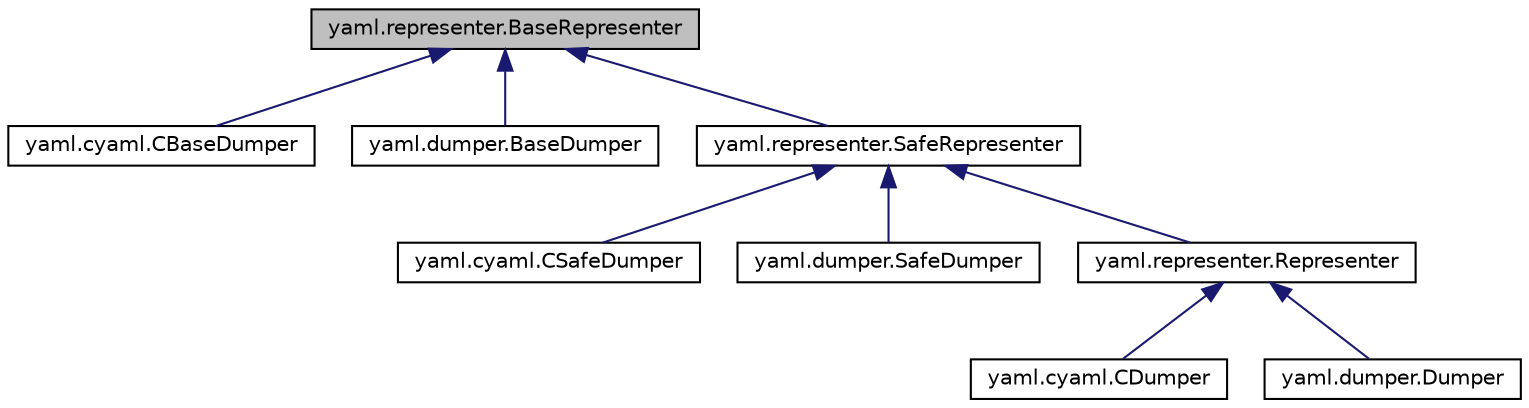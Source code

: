 digraph "yaml.representer.BaseRepresenter"
{
 // LATEX_PDF_SIZE
  edge [fontname="Helvetica",fontsize="10",labelfontname="Helvetica",labelfontsize="10"];
  node [fontname="Helvetica",fontsize="10",shape=record];
  Node1 [label="yaml.representer.BaseRepresenter",height=0.2,width=0.4,color="black", fillcolor="grey75", style="filled", fontcolor="black",tooltip=" "];
  Node1 -> Node2 [dir="back",color="midnightblue",fontsize="10",style="solid"];
  Node2 [label="yaml.cyaml.CBaseDumper",height=0.2,width=0.4,color="black", fillcolor="white", style="filled",URL="$classyaml_1_1cyaml_1_1CBaseDumper.html",tooltip=" "];
  Node1 -> Node3 [dir="back",color="midnightblue",fontsize="10",style="solid"];
  Node3 [label="yaml.dumper.BaseDumper",height=0.2,width=0.4,color="black", fillcolor="white", style="filled",URL="$classyaml_1_1dumper_1_1BaseDumper.html",tooltip=" "];
  Node1 -> Node4 [dir="back",color="midnightblue",fontsize="10",style="solid"];
  Node4 [label="yaml.representer.SafeRepresenter",height=0.2,width=0.4,color="black", fillcolor="white", style="filled",URL="$classyaml_1_1representer_1_1SafeRepresenter.html",tooltip=" "];
  Node4 -> Node5 [dir="back",color="midnightblue",fontsize="10",style="solid"];
  Node5 [label="yaml.cyaml.CSafeDumper",height=0.2,width=0.4,color="black", fillcolor="white", style="filled",URL="$classyaml_1_1cyaml_1_1CSafeDumper.html",tooltip=" "];
  Node4 -> Node6 [dir="back",color="midnightblue",fontsize="10",style="solid"];
  Node6 [label="yaml.dumper.SafeDumper",height=0.2,width=0.4,color="black", fillcolor="white", style="filled",URL="$classyaml_1_1dumper_1_1SafeDumper.html",tooltip=" "];
  Node4 -> Node7 [dir="back",color="midnightblue",fontsize="10",style="solid"];
  Node7 [label="yaml.representer.Representer",height=0.2,width=0.4,color="black", fillcolor="white", style="filled",URL="$classyaml_1_1representer_1_1Representer.html",tooltip=" "];
  Node7 -> Node8 [dir="back",color="midnightblue",fontsize="10",style="solid"];
  Node8 [label="yaml.cyaml.CDumper",height=0.2,width=0.4,color="black", fillcolor="white", style="filled",URL="$classyaml_1_1cyaml_1_1CDumper.html",tooltip=" "];
  Node7 -> Node9 [dir="back",color="midnightblue",fontsize="10",style="solid"];
  Node9 [label="yaml.dumper.Dumper",height=0.2,width=0.4,color="black", fillcolor="white", style="filled",URL="$classyaml_1_1dumper_1_1Dumper.html",tooltip=" "];
}
